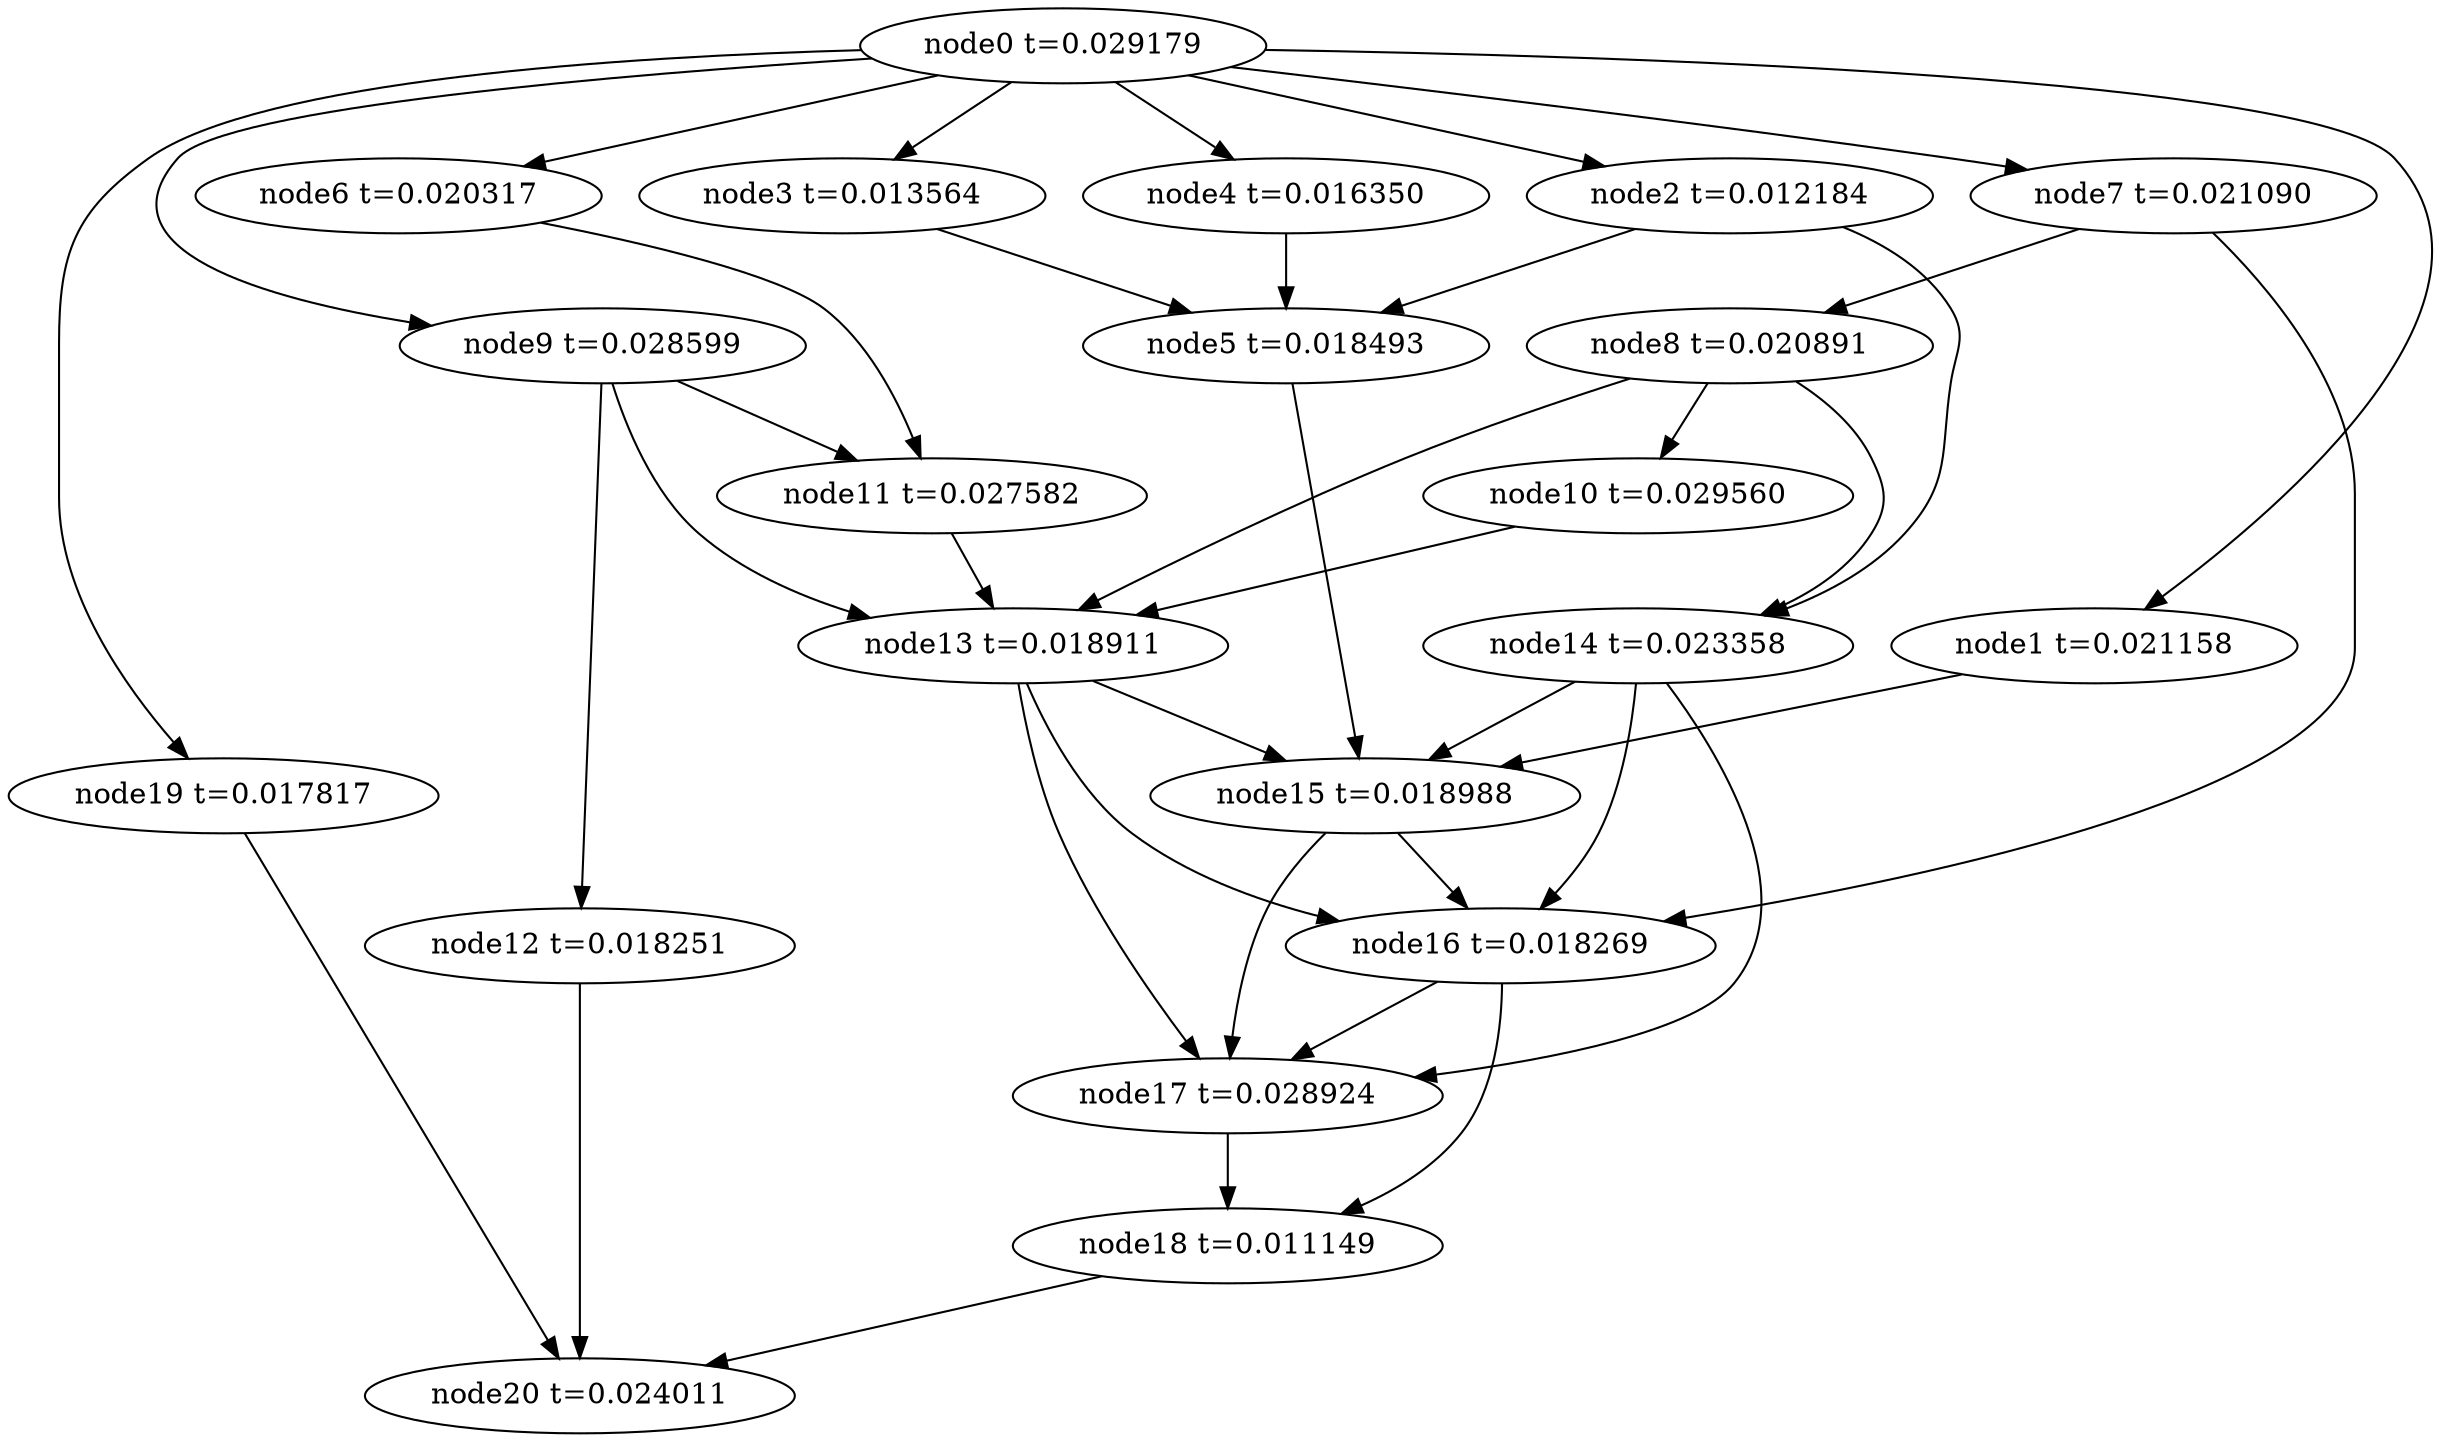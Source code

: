 digraph g{
	node20[label="node20 t=0.024011"]
	node19 -> node20
	node19[label="node19 t=0.017817"];
	node18 -> node20
	node18[label="node18 t=0.011149"];
	node17 -> node18
	node17[label="node17 t=0.028924"];
	node16 -> node18
	node16 -> node17
	node16[label="node16 t=0.018269"];
	node15 -> node17
	node15 -> node16
	node15[label="node15 t=0.018988"];
	node14 -> node17
	node14 -> node16
	node14 -> node15
	node14[label="node14 t=0.023358"];
	node13 -> node17
	node13 -> node16
	node13 -> node15
	node13[label="node13 t=0.018911"];
	node12 -> node20
	node12[label="node12 t=0.018251"];
	node11 -> node13
	node11[label="node11 t=0.027582"];
	node10 -> node13
	node10[label="node10 t=0.029560"];
	node9 -> node13
	node9 -> node12
	node9 -> node11
	node9[label="node9 t=0.028599"];
	node8 -> node14
	node8 -> node13
	node8 -> node10
	node8[label="node8 t=0.020891"];
	node7 -> node16
	node7 -> node8
	node7[label="node7 t=0.021090"];
	node6 -> node11
	node6[label="node6 t=0.020317"];
	node5 -> node15
	node5[label="node5 t=0.018493"];
	node4 -> node5
	node4[label="node4 t=0.016350"];
	node3 -> node5
	node3[label="node3 t=0.013564"];
	node2 -> node14
	node2 -> node5
	node2[label="node2 t=0.012184"];
	node1 -> node15
	node1[label="node1 t=0.021158"];
	node0 -> node19
	node0 -> node9
	node0 -> node7
	node0 -> node6
	node0 -> node4
	node0 -> node3
	node0 -> node2
	node0 -> node1
	node0[label="node0 t=0.029179"];
}
